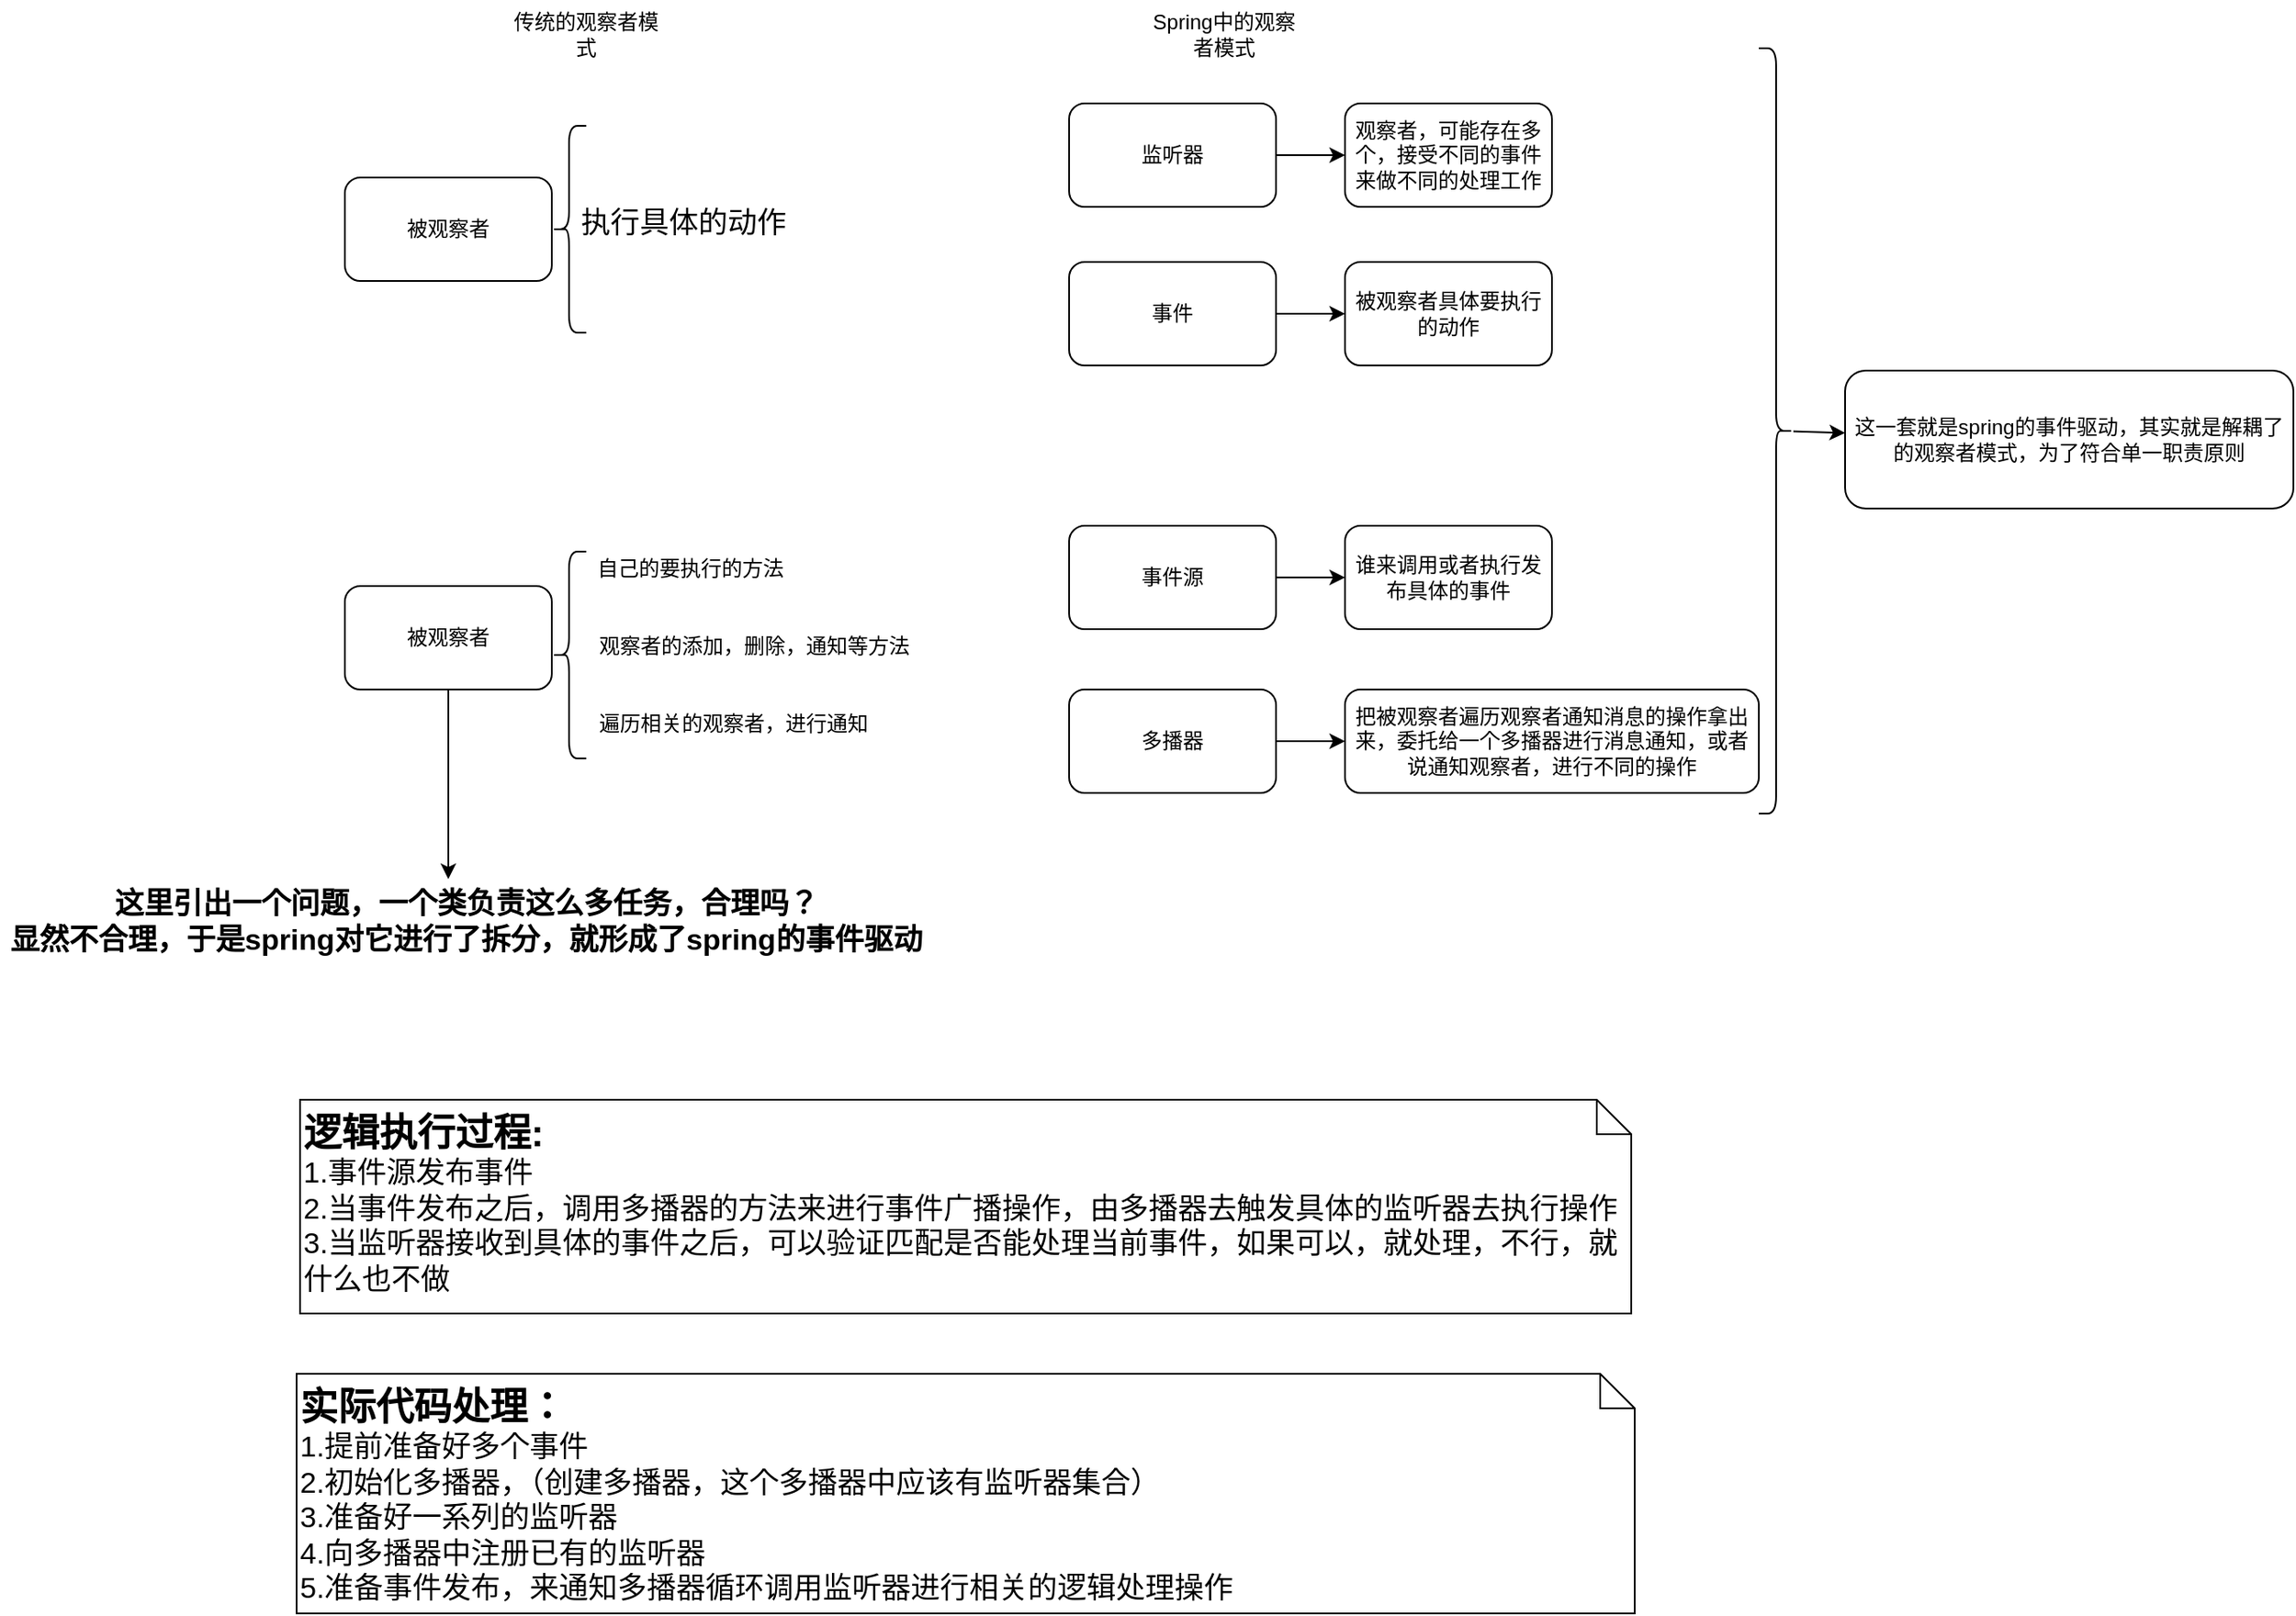 <mxfile>
    <diagram id="1cif8wCF9ODK-YRLHRi3" name="Page-1">
        <mxGraphModel dx="1112" dy="790" grid="0" gridSize="10" guides="1" tooltips="1" connect="1" arrows="1" fold="1" page="1" pageScale="1" pageWidth="10000000" pageHeight="10000000" math="0" shadow="0">
            <root>
                <mxCell id="0"/>
                <mxCell id="1" parent="0"/>
                <mxCell id="31" style="edgeStyle=none;html=1;exitX=0.5;exitY=1;exitDx=0;exitDy=0;" parent="1" source="2" edge="1">
                    <mxGeometry relative="1" as="geometry">
                        <mxPoint x="689" y="792" as="targetPoint"/>
                    </mxGeometry>
                </mxCell>
                <mxCell id="2" value="被观察者" style="rounded=1;whiteSpace=wrap;html=1;" parent="1" vertex="1">
                    <mxGeometry x="629" y="622" width="120" height="60" as="geometry"/>
                </mxCell>
                <mxCell id="3" value="传统的观察者模式" style="text;html=1;strokeColor=none;fillColor=none;align=center;verticalAlign=middle;whiteSpace=wrap;rounded=0;" parent="1" vertex="1">
                    <mxGeometry x="724" y="282" width="90" height="40" as="geometry"/>
                </mxCell>
                <mxCell id="4" value="被观察者" style="rounded=1;whiteSpace=wrap;html=1;" parent="1" vertex="1">
                    <mxGeometry x="629" y="385" width="120" height="60" as="geometry"/>
                </mxCell>
                <mxCell id="9" style="edgeStyle=none;html=1;exitX=1;exitY=0.5;exitDx=0;exitDy=0;" parent="1" source="5" target="8" edge="1">
                    <mxGeometry relative="1" as="geometry"/>
                </mxCell>
                <mxCell id="5" value="事件" style="rounded=1;whiteSpace=wrap;html=1;" parent="1" vertex="1">
                    <mxGeometry x="1049" y="434" width="120" height="60" as="geometry"/>
                </mxCell>
                <mxCell id="6" value="Spring中的观察者模式" style="text;html=1;strokeColor=none;fillColor=none;align=center;verticalAlign=middle;whiteSpace=wrap;rounded=0;" parent="1" vertex="1">
                    <mxGeometry x="1094" y="282" width="90" height="40" as="geometry"/>
                </mxCell>
                <mxCell id="11" value="" style="edgeStyle=none;html=1;" parent="1" source="7" target="10" edge="1">
                    <mxGeometry relative="1" as="geometry"/>
                </mxCell>
                <mxCell id="7" value="监听器" style="rounded=1;whiteSpace=wrap;html=1;" parent="1" vertex="1">
                    <mxGeometry x="1049" y="342" width="120" height="60" as="geometry"/>
                </mxCell>
                <mxCell id="8" value="被观察者具体要执行的动作" style="rounded=1;whiteSpace=wrap;html=1;" parent="1" vertex="1">
                    <mxGeometry x="1209" y="434" width="120" height="60" as="geometry"/>
                </mxCell>
                <mxCell id="10" value="观察者，可能存在多个，接受不同的事件来做不同的处理工作" style="whiteSpace=wrap;html=1;rounded=1;" parent="1" vertex="1">
                    <mxGeometry x="1209" y="342" width="120" height="60" as="geometry"/>
                </mxCell>
                <mxCell id="12" value="" style="edgeStyle=none;html=1;" parent="1" source="13" target="14" edge="1">
                    <mxGeometry relative="1" as="geometry"/>
                </mxCell>
                <mxCell id="13" value="多播器" style="rounded=1;whiteSpace=wrap;html=1;" parent="1" vertex="1">
                    <mxGeometry x="1049" y="682" width="120" height="60" as="geometry"/>
                </mxCell>
                <mxCell id="14" value="把被观察者遍历观察者通知消息的操作拿出来，委托给一个多播器进行消息通知，或者说通知观察者，进行不同的操作" style="whiteSpace=wrap;html=1;rounded=1;" parent="1" vertex="1">
                    <mxGeometry x="1209" y="682" width="240" height="60" as="geometry"/>
                </mxCell>
                <mxCell id="15" value="" style="edgeStyle=none;html=1;" parent="1" source="16" target="17" edge="1">
                    <mxGeometry relative="1" as="geometry"/>
                </mxCell>
                <mxCell id="16" value="事件源" style="rounded=1;whiteSpace=wrap;html=1;" parent="1" vertex="1">
                    <mxGeometry x="1049" y="587" width="120" height="60" as="geometry"/>
                </mxCell>
                <mxCell id="17" value="谁来调用或者执行发布具体的事件" style="whiteSpace=wrap;html=1;rounded=1;" parent="1" vertex="1">
                    <mxGeometry x="1209" y="587" width="120" height="60" as="geometry"/>
                </mxCell>
                <mxCell id="20" value="" style="edgeStyle=none;html=1;" parent="1" source="18" target="19" edge="1">
                    <mxGeometry relative="1" as="geometry"/>
                </mxCell>
                <mxCell id="18" value="" style="shape=curlyBracket;whiteSpace=wrap;html=1;rounded=1;flipH=1;" parent="1" vertex="1">
                    <mxGeometry x="1449" y="310" width="20" height="444" as="geometry"/>
                </mxCell>
                <mxCell id="19" value="这一套就是spring的事件驱动，其实就是解耦了的观察者模式，为了符合单一职责原则" style="rounded=1;whiteSpace=wrap;html=1;" parent="1" vertex="1">
                    <mxGeometry x="1499" y="497" width="260" height="80" as="geometry"/>
                </mxCell>
                <mxCell id="25" value="" style="shape=curlyBracket;whiteSpace=wrap;html=1;rounded=1;" parent="1" vertex="1">
                    <mxGeometry x="749" y="355" width="20" height="120" as="geometry"/>
                </mxCell>
                <mxCell id="27" value="观察者的添加，删除，通知等方法" style="text;html=1;align=center;verticalAlign=middle;resizable=0;points=[];autosize=1;strokeColor=none;" parent="1" vertex="1">
                    <mxGeometry x="766" y="647" width="200" height="20" as="geometry"/>
                </mxCell>
                <mxCell id="28" value="" style="shape=curlyBracket;whiteSpace=wrap;html=1;rounded=1;" parent="1" vertex="1">
                    <mxGeometry x="749" y="602" width="20" height="120" as="geometry"/>
                </mxCell>
                <mxCell id="29" value="自己的要执行的方法" style="text;html=1;align=center;verticalAlign=middle;resizable=0;points=[];autosize=1;strokeColor=none;" parent="1" vertex="1">
                    <mxGeometry x="769" y="602" width="120" height="20" as="geometry"/>
                </mxCell>
                <mxCell id="30" value="遍历相关的观察者，进行通知" style="text;html=1;align=center;verticalAlign=middle;resizable=0;points=[];autosize=1;strokeColor=none;" parent="1" vertex="1">
                    <mxGeometry x="769" y="692" width="170" height="20" as="geometry"/>
                </mxCell>
                <mxCell id="32" value="这里引出一个问题，一个类负责这么多任务，合理吗？&lt;br&gt;显然不合理，于是spring对它进行了拆分，就形成了spring的事件驱动" style="text;html=1;align=center;verticalAlign=middle;resizable=0;points=[];autosize=1;strokeColor=none;fontStyle=1;fontSize=17;" parent="1" vertex="1">
                    <mxGeometry x="429" y="792" width="540" height="50" as="geometry"/>
                </mxCell>
                <mxCell id="33" value="执行具体的动作" style="text;html=1;align=center;verticalAlign=middle;resizable=0;points=[];autosize=1;strokeColor=none;fontSize=17;" parent="1" vertex="1">
                    <mxGeometry x="760" y="400" width="129" height="24" as="geometry"/>
                </mxCell>
                <mxCell id="35" value="&lt;b&gt;&lt;font style=&quot;font-size: 22px&quot;&gt;逻辑执行过程:&lt;/font&gt;&lt;/b&gt;&lt;br&gt;1.事件源发布事件&lt;br&gt;2.当事件发布之后，调用多播器的方法来进行事件广播操作，由多播器去触发具体的监听器去执行操作&lt;br&gt;3.当监听器接收到具体的事件之后，可以验证匹配是否能处理当前事件，如果可以，就处理，不行，就什么也不做" style="shape=note;size=20;whiteSpace=wrap;html=1;fontSize=17;align=left;verticalAlign=top;" parent="1" vertex="1">
                    <mxGeometry x="603" y="920" width="772" height="124" as="geometry"/>
                </mxCell>
                <mxCell id="36" value="&lt;b&gt;&lt;font style=&quot;font-size: 22px&quot;&gt;实际代码处理：&lt;/font&gt;&lt;/b&gt;&lt;br&gt;1.提前准备好多个事件&lt;br&gt;2.初始化多播器，（创建多播器，这个多播器中应该有监听器集合）&lt;br&gt;3.准备好一系列的监听器&lt;br&gt;4.向多播器中注册已有的监听器&lt;br&gt;5.准备事件发布，来通知多播器循环调用监听器进行相关的逻辑处理操作" style="shape=note;size=20;whiteSpace=wrap;html=1;fontSize=17;verticalAlign=top;align=left;" parent="1" vertex="1">
                    <mxGeometry x="601" y="1079" width="776" height="139" as="geometry"/>
                </mxCell>
            </root>
        </mxGraphModel>
    </diagram>
</mxfile>
